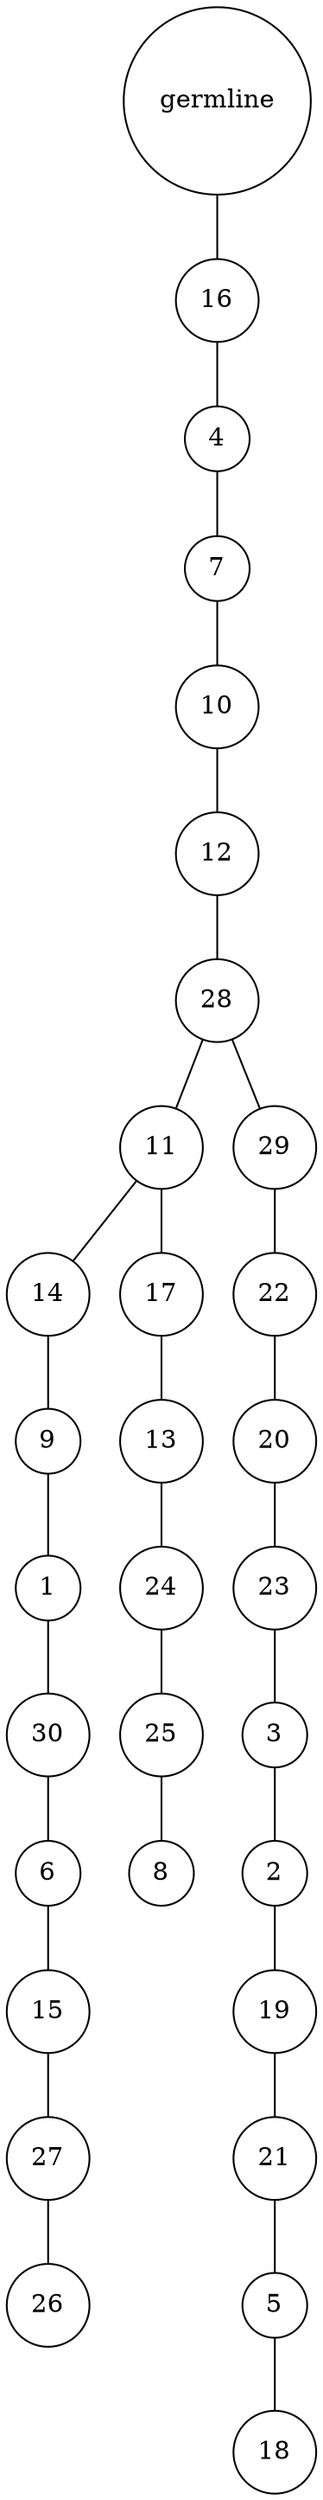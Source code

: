 graph {
	rankdir=UD;
	splines=line;
	node [shape=circle]
	"0x7f299cf2b430" [label="germline"];
	"0x7f299cf2b460" [label="16"];
	"0x7f299cf2b430" -- "0x7f299cf2b460" ;
	"0x7f299cf2b490" [label="4"];
	"0x7f299cf2b460" -- "0x7f299cf2b490" ;
	"0x7f299cf2b4c0" [label="7"];
	"0x7f299cf2b490" -- "0x7f299cf2b4c0" ;
	"0x7f299cf2b4f0" [label="10"];
	"0x7f299cf2b4c0" -- "0x7f299cf2b4f0" ;
	"0x7f299cf2b520" [label="12"];
	"0x7f299cf2b4f0" -- "0x7f299cf2b520" ;
	"0x7f299cf2b550" [label="28"];
	"0x7f299cf2b520" -- "0x7f299cf2b550" ;
	"0x7f299cf2b580" [label="11"];
	"0x7f299cf2b550" -- "0x7f299cf2b580" ;
	"0x7f299cf2b5b0" [label="14"];
	"0x7f299cf2b580" -- "0x7f299cf2b5b0" ;
	"0x7f299cf2b5e0" [label="9"];
	"0x7f299cf2b5b0" -- "0x7f299cf2b5e0" ;
	"0x7f299cf2b610" [label="1"];
	"0x7f299cf2b5e0" -- "0x7f299cf2b610" ;
	"0x7f299cf2b640" [label="30"];
	"0x7f299cf2b610" -- "0x7f299cf2b640" ;
	"0x7f299cf2b670" [label="6"];
	"0x7f299cf2b640" -- "0x7f299cf2b670" ;
	"0x7f299cf2b6a0" [label="15"];
	"0x7f299cf2b670" -- "0x7f299cf2b6a0" ;
	"0x7f299cf2b6d0" [label="27"];
	"0x7f299cf2b6a0" -- "0x7f299cf2b6d0" ;
	"0x7f299cf2b700" [label="26"];
	"0x7f299cf2b6d0" -- "0x7f299cf2b700" ;
	"0x7f299cf2b730" [label="17"];
	"0x7f299cf2b580" -- "0x7f299cf2b730" ;
	"0x7f299cf2b760" [label="13"];
	"0x7f299cf2b730" -- "0x7f299cf2b760" ;
	"0x7f299cf2b790" [label="24"];
	"0x7f299cf2b760" -- "0x7f299cf2b790" ;
	"0x7f299cf2b7c0" [label="25"];
	"0x7f299cf2b790" -- "0x7f299cf2b7c0" ;
	"0x7f299cf2b7f0" [label="8"];
	"0x7f299cf2b7c0" -- "0x7f299cf2b7f0" ;
	"0x7f299cf2b820" [label="29"];
	"0x7f299cf2b550" -- "0x7f299cf2b820" ;
	"0x7f299cf2b850" [label="22"];
	"0x7f299cf2b820" -- "0x7f299cf2b850" ;
	"0x7f299cf2b880" [label="20"];
	"0x7f299cf2b850" -- "0x7f299cf2b880" ;
	"0x7f299cf2b8b0" [label="23"];
	"0x7f299cf2b880" -- "0x7f299cf2b8b0" ;
	"0x7f299cf2b8e0" [label="3"];
	"0x7f299cf2b8b0" -- "0x7f299cf2b8e0" ;
	"0x7f299cf2b910" [label="2"];
	"0x7f299cf2b8e0" -- "0x7f299cf2b910" ;
	"0x7f299cf2b940" [label="19"];
	"0x7f299cf2b910" -- "0x7f299cf2b940" ;
	"0x7f299cf2b970" [label="21"];
	"0x7f299cf2b940" -- "0x7f299cf2b970" ;
	"0x7f299cf2b9a0" [label="5"];
	"0x7f299cf2b970" -- "0x7f299cf2b9a0" ;
	"0x7f299cf2b9d0" [label="18"];
	"0x7f299cf2b9a0" -- "0x7f299cf2b9d0" ;
}
